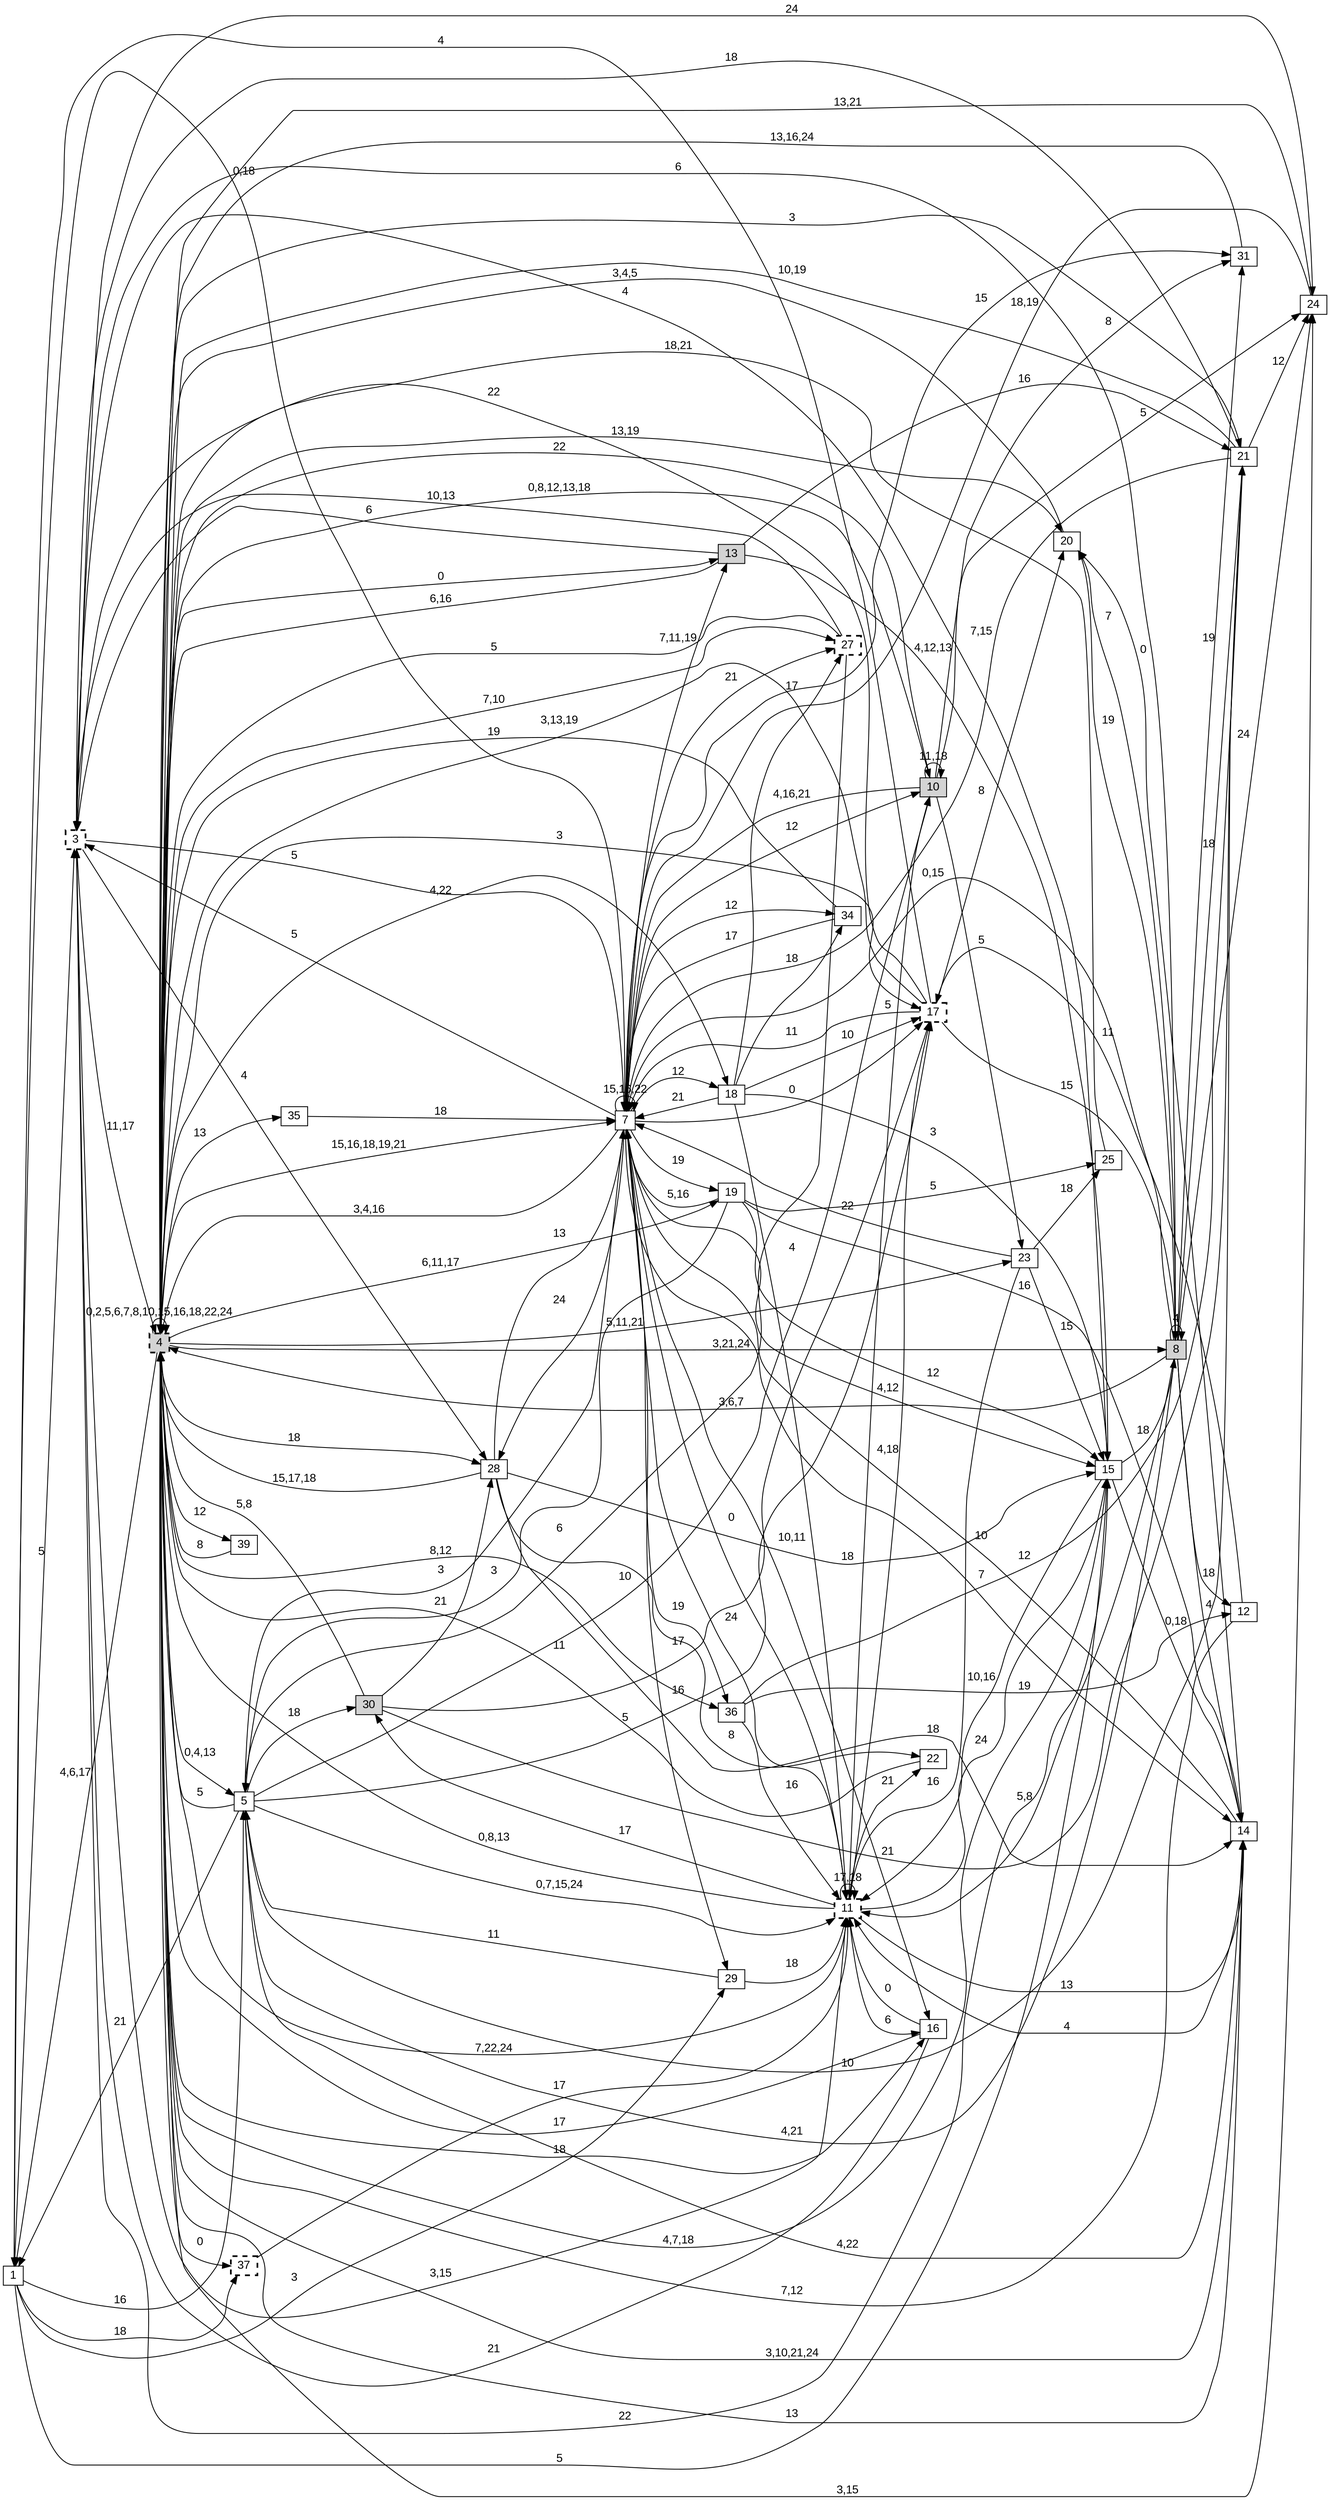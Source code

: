 digraph "NDFA" {
  rankdir=LR
  node [shape=box width=0.1 height=0.1 fontname=Arial]
  edge [fontname=Arial]
/* Estados */
 s1 [label="1" ] /* I:0 F:0 D:0 */
 s3 [label="3" style="bold,dashed"] /* I:0 F:1 D:0 */
 s4 [label="4" style="filled,bold,dashed"] /* I:1 F:1 D:0 */
 s5 [label="5" ] /* I:0 F:0 D:0 */
 s7 [label="7" ] /* I:0 F:0 D:0 */
 s8 [label="8" style="filled"] /* I:1 F:0 D:0 */
 s10 [label="10" style="filled"] /* I:1 F:0 D:0 */
 s11 [label="11" style="bold,dashed"] /* I:0 F:1 D:0 */
 s12 [label="12" ] /* I:0 F:0 D:0 */
 s13 [label="13" style="filled"] /* I:1 F:0 D:0 */
 s14 [label="14" ] /* I:0 F:0 D:0 */
 s15 [label="15" ] /* I:0 F:0 D:0 */
 s16 [label="16" ] /* I:0 F:0 D:0 */
 s17 [label="17" style="bold,dashed"] /* I:0 F:1 D:0 */
 s18 [label="18" ] /* I:0 F:0 D:0 */
 s19 [label="19" ] /* I:0 F:0 D:0 */
 s20 [label="20" ] /* I:0 F:0 D:0 */
 s21 [label="21" ] /* I:0 F:0 D:0 */
 s22 [label="22" ] /* I:0 F:0 D:0 */
 s23 [label="23" ] /* I:0 F:0 D:0 */
 s24 [label="24" ] /* I:0 F:0 D:0 */
 s25 [label="25" ] /* I:0 F:0 D:0 */
 s27 [label="27" style="bold,dashed"] /* I:0 F:1 D:0 */
 s28 [label="28" ] /* I:0 F:0 D:0 */
 s29 [label="29" ] /* I:0 F:0 D:0 */
 s30 [label="30" style="filled"] /* I:1 F:0 D:0 */
 s31 [label="31" ] /* I:0 F:0 D:0 */
 s34 [label="34" ] /* I:0 F:0 D:0 */
 s35 [label="35" ] /* I:0 F:0 D:0 */
 s36 [label="36" ] /* I:0 F:0 D:0 */
 s37 [label="37" style="bold,dashed"] /* I:0 F:1 D:0 */
 s39 [label="39" ] /* I:0 F:0 D:0 */
/* Transiciones */
  s1 -> s3 [label="5"]
  s1 -> s5 [label="16"]
  s1 -> s7 [label="0,18"]
  s1 -> s15 [label="5"]
  s1 -> s29 [label="3"]
  s1 -> s37 [label="18"]
  s3 -> s4 [label="11,17"]
  s3 -> s7 [label="5"]
  s3 -> s15 [label="22"]
  s3 -> s24 [label="24"]
  s3 -> s28 [label="4"]
  s4 -> s1 [label="4,6,17"]
  s4 -> s4 [label="0,2,5,6,7,8,10,15,16,18,22,24"]
  s4 -> s5 [label="0,4,13"]
  s4 -> s7 [label="15,16,18,19,21"]
  s4 -> s8 [label="3,21,24"]
  s4 -> s10 [label="0,8,12,13,18"]
  s4 -> s11 [label="7,22,24"]
  s4 -> s13 [label="0"]
  s4 -> s14 [label="13"]
  s4 -> s16 [label="18"]
  s4 -> s17 [label="3"]
  s4 -> s18 [label="4,22"]
  s4 -> s19 [label="6,11,17"]
  s4 -> s20 [label="13,19"]
  s4 -> s21 [label="3"]
  s4 -> s23 [label="5,11,21"]
  s4 -> s24 [label="3,15"]
  s4 -> s27 [label="7,10"]
  s4 -> s28 [label="18"]
  s4 -> s35 [label="13"]
  s4 -> s36 [label="8,12"]
  s4 -> s37 [label="0"]
  s4 -> s39 [label="12"]
  s5 -> s1 [label="21"]
  s5 -> s4 [label="5"]
  s5 -> s7 [label="3"]
  s5 -> s10 [label="10"]
  s5 -> s11 [label="0,7,15,24"]
  s5 -> s14 [label="4,22"]
  s5 -> s17 [label="5"]
  s5 -> s21 [label="10"]
  s5 -> s30 [label="18"]
  s7 -> s3 [label="5"]
  s7 -> s4 [label="3,4,16"]
  s7 -> s7 [label="15,16,22"]
  s7 -> s10 [label="12"]
  s7 -> s11 [label="0"]
  s7 -> s13 [label="7,11,19"]
  s7 -> s14 [label="7"]
  s7 -> s15 [label="4,12"]
  s7 -> s16 [label="10,11"]
  s7 -> s17 [label="0"]
  s7 -> s18 [label="12"]
  s7 -> s19 [label="19"]
  s7 -> s27 [label="21"]
  s7 -> s28 [label="24"]
  s7 -> s29 [label="16"]
  s7 -> s31 [label="15"]
  s7 -> s34 [label="12"]
  s7 -> s36 [label="19"]
  s8 -> s3 [label="6"]
  s8 -> s4 [label="3,6,7"]
  s8 -> s5 [label="4,21"]
  s8 -> s7 [label="0,15"]
  s8 -> s8 [label="4"]
  s8 -> s11 [label="5,8"]
  s8 -> s12 [label="18"]
  s8 -> s14 [label="4"]
  s8 -> s20 [label="19"]
  s8 -> s21 [label="18"]
  s8 -> s24 [label="24"]
  s8 -> s31 [label="19"]
  s10 -> s4 [label="22"]
  s10 -> s7 [label="4,16,21"]
  s10 -> s10 [label="11,18"]
  s10 -> s23 [label="5"]
  s10 -> s24 [label="5"]
  s10 -> s31 [label="8"]
  s11 -> s3 [label="3,15"]
  s11 -> s4 [label="0,8,13"]
  s11 -> s7 [label="24"]
  s11 -> s10 [label="5"]
  s11 -> s11 [label="17,18"]
  s11 -> s14 [label="13"]
  s11 -> s15 [label="24"]
  s11 -> s16 [label="6"]
  s11 -> s17 [label="4,18"]
  s11 -> s22 [label="21"]
  s11 -> s30 [label="17"]
  s12 -> s4 [label="7,12"]
  s12 -> s17 [label="11"]
  s13 -> s3 [label="6"]
  s13 -> s4 [label="6,16"]
  s13 -> s15 [label="4,12,13"]
  s13 -> s21 [label="16"]
  s14 -> s4 [label="3,10,21,24"]
  s14 -> s7 [label="10"]
  s14 -> s11 [label="4"]
  s14 -> s20 [label="0"]
  s15 -> s3 [label="4"]
  s15 -> s4 [label="4,7,18"]
  s15 -> s8 [label="18"]
  s15 -> s11 [label="10,16"]
  s15 -> s14 [label="0,18"]
  s16 -> s3 [label="21"]
  s16 -> s4 [label="17"]
  s16 -> s11 [label="0"]
  s17 -> s1 [label="4"]
  s17 -> s3 [label="22"]
  s17 -> s4 [label="3,13,19"]
  s17 -> s7 [label="11"]
  s17 -> s8 [label="15"]
  s17 -> s20 [label="8"]
  s18 -> s7 [label="21"]
  s18 -> s11 [label="4"]
  s18 -> s15 [label="3"]
  s18 -> s17 [label="10"]
  s18 -> s27 [label="17"]
  s18 -> s34 [label="18"]
  s19 -> s5 [label="3"]
  s19 -> s7 [label="5,16"]
  s19 -> s14 [label="16"]
  s19 -> s15 [label="12"]
  s19 -> s25 [label="5"]
  s20 -> s4 [label="3,4,5"]
  s20 -> s8 [label="7"]
  s21 -> s3 [label="18"]
  s21 -> s4 [label="10,19"]
  s21 -> s7 [label="7,15"]
  s21 -> s24 [label="12"]
  s22 -> s4 [label="11"]
  s23 -> s7 [label="22"]
  s23 -> s11 [label="16"]
  s23 -> s15 [label="15"]
  s23 -> s25 [label="18"]
  s24 -> s4 [label="13,21"]
  s24 -> s7 [label="18,19"]
  s25 -> s4 [label="18,21"]
  s27 -> s3 [label="10,13"]
  s27 -> s4 [label="5"]
  s27 -> s5 [label="6"]
  s28 -> s4 [label="15,17,18"]
  s28 -> s7 [label="13"]
  s28 -> s14 [label="18"]
  s28 -> s15 [label="18"]
  s28 -> s22 [label="8"]
  s29 -> s5 [label="11"]
  s29 -> s11 [label="18"]
  s30 -> s4 [label="5,8"]
  s30 -> s17 [label="17"]
  s30 -> s21 [label="21"]
  s30 -> s28 [label="21"]
  s31 -> s4 [label="13,16,24"]
  s34 -> s4 [label="19"]
  s34 -> s7 [label="17"]
  s35 -> s7 [label="18"]
  s36 -> s11 [label="16"]
  s36 -> s12 [label="19"]
  s36 -> s21 [label="12"]
  s37 -> s11 [label="17"]
  s39 -> s4 [label="8"]
}

